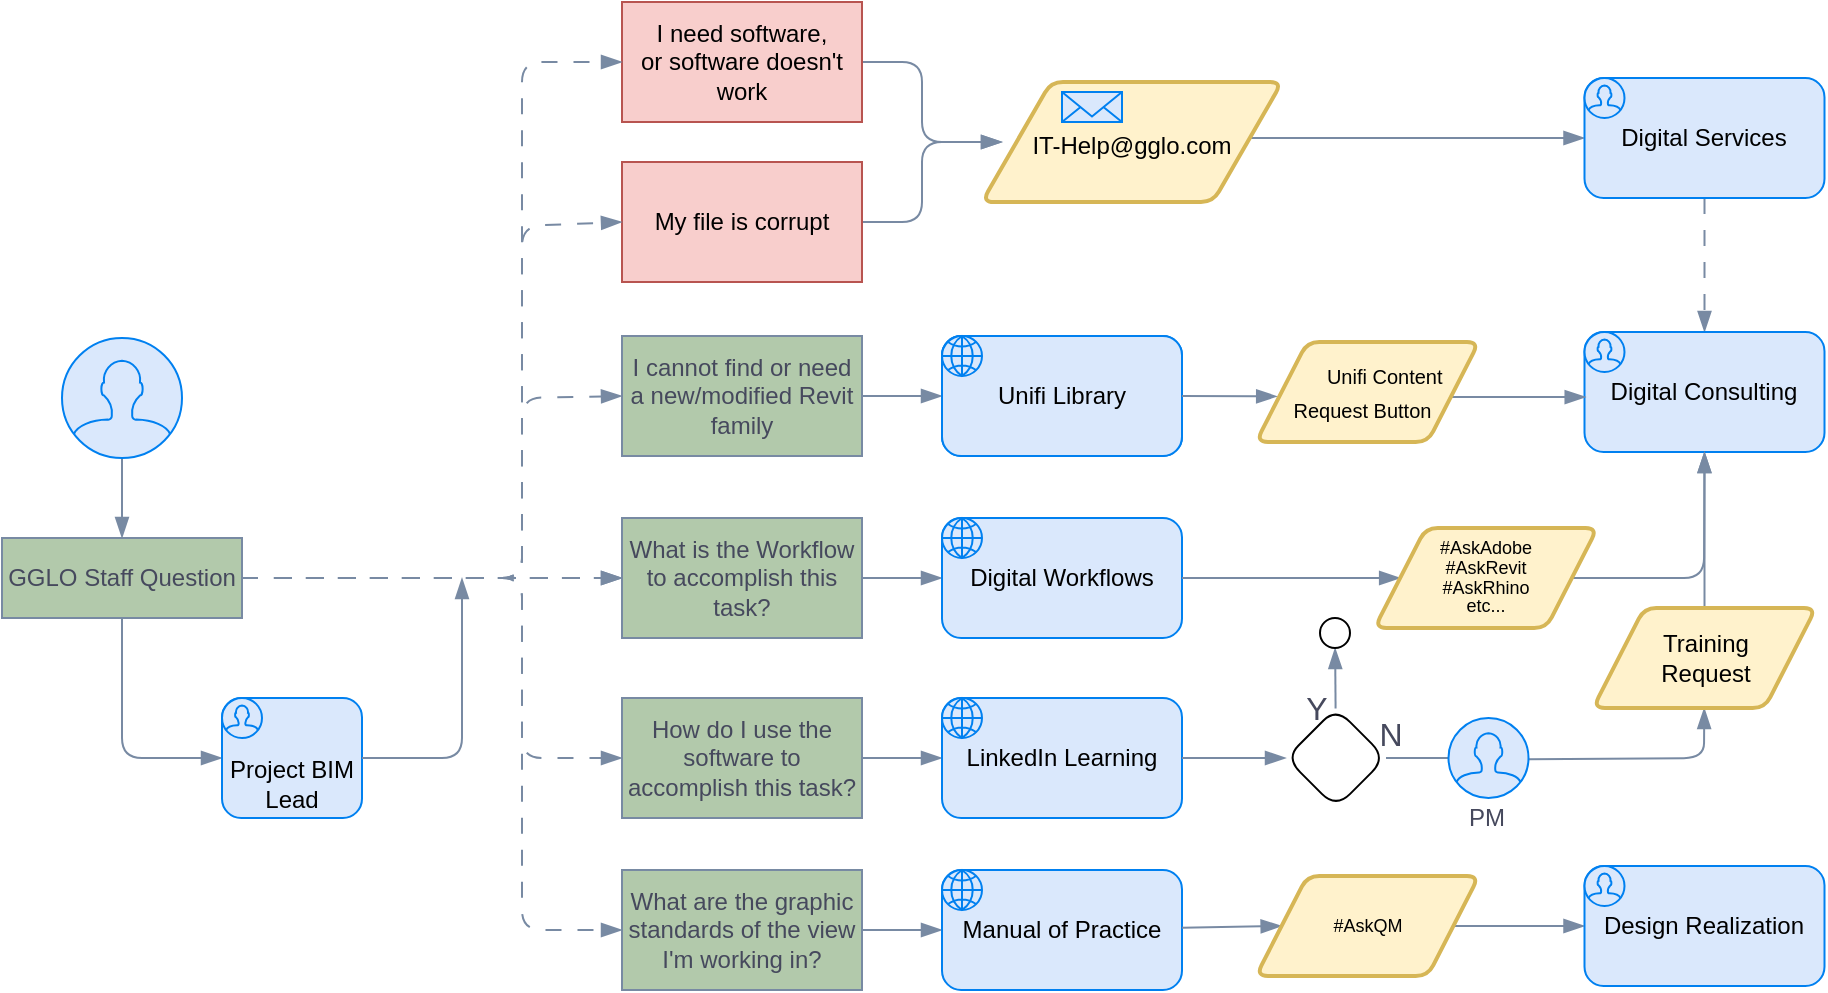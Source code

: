 <mxfile version="21.1.2" type="github">
  <diagram id="C5RBs43oDa-KdzZeNtuy" name="Page-1">
    <mxGraphModel dx="1673" dy="945" grid="1" gridSize="10" guides="1" tooltips="1" connect="1" arrows="1" fold="1" page="1" pageScale="1" pageWidth="827" pageHeight="1169" math="0" shadow="0">
      <root>
        <mxCell id="WIyWlLk6GJQsqaUBKTNV-0" />
        <mxCell id="WIyWlLk6GJQsqaUBKTNV-1" parent="WIyWlLk6GJQsqaUBKTNV-0" />
        <mxCell id="_4j7pE1PJ5TqgcQWV1-j-0" style="edgeStyle=none;orthogonalLoop=1;jettySize=auto;html=1;entryX=0;entryY=0.5;entryDx=0;entryDy=0;strokeColor=#788AA3;fontSize=12;fontColor=#46495D;startSize=8;endSize=8;fillColor=#B2C9AB;rounded=1;endArrow=blockThin;endFill=1;" edge="1" parent="WIyWlLk6GJQsqaUBKTNV-1" source="WIyWlLk6GJQsqaUBKTNV-3" target="WIyWlLk6GJQsqaUBKTNV-7">
          <mxGeometry relative="1" as="geometry">
            <Array as="points">
              <mxPoint x="83" y="550" />
            </Array>
          </mxGeometry>
        </mxCell>
        <mxCell id="_4j7pE1PJ5TqgcQWV1-j-2" value="" style="edgeStyle=none;curved=1;orthogonalLoop=1;jettySize=auto;html=1;strokeColor=#788AA3;fontSize=12;fontColor=default;startSize=8;endSize=8;fillColor=#B2C9AB;dashed=1;dashPattern=8 8;endArrow=blockThin;endFill=1;" edge="1" parent="WIyWlLk6GJQsqaUBKTNV-1" source="WIyWlLk6GJQsqaUBKTNV-3" target="_4j7pE1PJ5TqgcQWV1-j-1">
          <mxGeometry relative="1" as="geometry" />
        </mxCell>
        <mxCell id="WIyWlLk6GJQsqaUBKTNV-3" value="GGLO Staff Question" style="rounded=0;whiteSpace=wrap;html=1;fontSize=12;glass=0;strokeWidth=1;shadow=0;labelBackgroundColor=none;fillColor=#B2C9AB;strokeColor=#788AA3;fontColor=#46495D;" parent="WIyWlLk6GJQsqaUBKTNV-1" vertex="1">
          <mxGeometry x="23" y="440" width="120" height="40" as="geometry" />
        </mxCell>
        <mxCell id="WIyWlLk6GJQsqaUBKTNV-7" value="Project BIM Lead" style="rounded=1;whiteSpace=wrap;html=1;fontSize=12;glass=0;strokeWidth=1;shadow=0;labelBackgroundColor=none;fillColor=#dae8fc;strokeColor=#0080F0;verticalAlign=bottom;dashed=0;arcSize=16;" parent="WIyWlLk6GJQsqaUBKTNV-1" vertex="1">
          <mxGeometry x="133" y="520" width="70" height="60" as="geometry" />
        </mxCell>
        <mxCell id="_4j7pE1PJ5TqgcQWV1-j-38" value="" style="edgeStyle=none;curved=1;orthogonalLoop=1;jettySize=auto;html=1;strokeColor=#788AA3;fontSize=12;fontColor=#46495D;startSize=8;endSize=8;fillColor=#B2C9AB;endArrow=blockThin;endFill=1;" edge="1" parent="WIyWlLk6GJQsqaUBKTNV-1" source="_4j7pE1PJ5TqgcQWV1-j-1" target="_4j7pE1PJ5TqgcQWV1-j-37">
          <mxGeometry relative="1" as="geometry" />
        </mxCell>
        <mxCell id="_4j7pE1PJ5TqgcQWV1-j-1" value="What is the Workflow to accomplish this task?" style="whiteSpace=wrap;html=1;fillColor=#B2C9AB;strokeColor=#788AA3;fontColor=#46495D;rounded=0;glass=0;strokeWidth=1;shadow=0;labelBackgroundColor=none;fontSize=12;" vertex="1" parent="WIyWlLk6GJQsqaUBKTNV-1">
          <mxGeometry x="333" y="430" width="120" height="60" as="geometry" />
        </mxCell>
        <mxCell id="_4j7pE1PJ5TqgcQWV1-j-4" value="" style="edgeStyle=none;orthogonalLoop=1;jettySize=auto;html=1;strokeColor=#788AA3;fontSize=12;fontColor=default;startSize=8;endSize=8;fillColor=#B2C9AB;dashed=1;dashPattern=8 8;endArrow=blockThin;endFill=1;rounded=1;" edge="1" parent="WIyWlLk6GJQsqaUBKTNV-1">
          <mxGeometry relative="1" as="geometry">
            <mxPoint x="160" y="460" as="sourcePoint" />
            <mxPoint x="333" y="460" as="targetPoint" />
          </mxGeometry>
        </mxCell>
        <mxCell id="_4j7pE1PJ5TqgcQWV1-j-5" style="edgeStyle=none;orthogonalLoop=1;jettySize=auto;html=1;strokeColor=#788AA3;fontSize=12;fontColor=#46495D;startSize=8;endSize=8;fillColor=#B2C9AB;rounded=1;endArrow=blockThin;endFill=1;" edge="1" parent="WIyWlLk6GJQsqaUBKTNV-1" source="WIyWlLk6GJQsqaUBKTNV-7">
          <mxGeometry relative="1" as="geometry">
            <mxPoint x="253" y="460" as="targetPoint" />
            <mxPoint x="223" y="570" as="sourcePoint" />
            <Array as="points">
              <mxPoint x="253" y="550" />
            </Array>
          </mxGeometry>
        </mxCell>
        <mxCell id="_4j7pE1PJ5TqgcQWV1-j-40" value="" style="edgeStyle=none;curved=1;orthogonalLoop=1;jettySize=auto;html=1;strokeColor=#788AA3;fontSize=12;fontColor=#46495D;startSize=8;endSize=8;fillColor=#B2C9AB;endArrow=blockThin;endFill=1;" edge="1" parent="WIyWlLk6GJQsqaUBKTNV-1" source="_4j7pE1PJ5TqgcQWV1-j-6" target="_4j7pE1PJ5TqgcQWV1-j-39">
          <mxGeometry relative="1" as="geometry" />
        </mxCell>
        <mxCell id="_4j7pE1PJ5TqgcQWV1-j-6" value="I cannot find or need a new/modified Revit family" style="whiteSpace=wrap;html=1;fillColor=#B2C9AB;strokeColor=#788AA3;fontColor=#46495D;rounded=0;glass=0;strokeWidth=1;shadow=0;labelBackgroundColor=none;fontSize=12;" vertex="1" parent="WIyWlLk6GJQsqaUBKTNV-1">
          <mxGeometry x="333" y="339" width="120" height="60" as="geometry" />
        </mxCell>
        <mxCell id="_4j7pE1PJ5TqgcQWV1-j-45" style="edgeStyle=none;orthogonalLoop=1;jettySize=auto;html=1;entryX=0;entryY=0.5;entryDx=0;entryDy=0;strokeColor=#788AA3;fontSize=12;fontColor=#46495D;startSize=8;endSize=8;fillColor=#B2C9AB;rounded=1;endArrow=blockThin;endFill=1;" edge="1" parent="WIyWlLk6GJQsqaUBKTNV-1" source="_4j7pE1PJ5TqgcQWV1-j-7">
          <mxGeometry relative="1" as="geometry">
            <mxPoint x="523" y="242" as="targetPoint" />
            <Array as="points">
              <mxPoint x="483" y="282" />
              <mxPoint x="483" y="242" />
            </Array>
          </mxGeometry>
        </mxCell>
        <mxCell id="_4j7pE1PJ5TqgcQWV1-j-7" value="My file is corrupt" style="whiteSpace=wrap;html=1;fillColor=#f8cecc;strokeColor=#b85450;rounded=0;glass=0;strokeWidth=1;shadow=0;labelBackgroundColor=none;fontSize=12;" vertex="1" parent="WIyWlLk6GJQsqaUBKTNV-1">
          <mxGeometry x="333" y="252" width="120" height="60" as="geometry" />
        </mxCell>
        <mxCell id="_4j7pE1PJ5TqgcQWV1-j-44" value="" style="edgeStyle=none;orthogonalLoop=1;jettySize=auto;html=1;strokeColor=#788AA3;fontSize=12;fontColor=#46495D;startSize=8;endSize=8;fillColor=#B2C9AB;rounded=1;endArrow=blockThin;endFill=1;" edge="1" parent="WIyWlLk6GJQsqaUBKTNV-1" source="_4j7pE1PJ5TqgcQWV1-j-8">
          <mxGeometry relative="1" as="geometry">
            <mxPoint x="523" y="242" as="targetPoint" />
            <Array as="points">
              <mxPoint x="483" y="202" />
              <mxPoint x="483" y="242" />
            </Array>
          </mxGeometry>
        </mxCell>
        <mxCell id="_4j7pE1PJ5TqgcQWV1-j-8" value="I need software,&lt;br style=&quot;font-size: 12px;&quot;&gt;or software doesn&#39;t work" style="whiteSpace=wrap;html=1;fillColor=#f8cecc;strokeColor=#b85450;rounded=0;glass=0;strokeWidth=1;shadow=0;labelBackgroundColor=none;fontSize=12;" vertex="1" parent="WIyWlLk6GJQsqaUBKTNV-1">
          <mxGeometry x="333" y="172" width="120" height="60" as="geometry" />
        </mxCell>
        <mxCell id="_4j7pE1PJ5TqgcQWV1-j-36" value="" style="edgeStyle=none;curved=1;orthogonalLoop=1;jettySize=auto;html=1;strokeColor=#788AA3;fontSize=12;fontColor=#46495D;startSize=8;endSize=8;fillColor=#B2C9AB;endArrow=blockThin;endFill=1;" edge="1" parent="WIyWlLk6GJQsqaUBKTNV-1" source="_4j7pE1PJ5TqgcQWV1-j-9" target="_4j7pE1PJ5TqgcQWV1-j-35">
          <mxGeometry relative="1" as="geometry" />
        </mxCell>
        <mxCell id="_4j7pE1PJ5TqgcQWV1-j-9" value="How do I use the software to accomplish this task?" style="whiteSpace=wrap;html=1;fillColor=#B2C9AB;strokeColor=#788AA3;fontColor=#46495D;rounded=0;glass=0;strokeWidth=1;shadow=0;labelBackgroundColor=none;fontSize=12;" vertex="1" parent="WIyWlLk6GJQsqaUBKTNV-1">
          <mxGeometry x="333" y="520" width="120" height="60" as="geometry" />
        </mxCell>
        <mxCell id="_4j7pE1PJ5TqgcQWV1-j-30" value="" style="edgeStyle=none;curved=1;orthogonalLoop=1;jettySize=auto;html=1;strokeColor=#788AA3;fontSize=12;fontColor=#46495D;startSize=8;endSize=8;fillColor=#B2C9AB;endArrow=blockThin;endFill=1;" edge="1" parent="WIyWlLk6GJQsqaUBKTNV-1" source="_4j7pE1PJ5TqgcQWV1-j-10" target="_4j7pE1PJ5TqgcQWV1-j-29">
          <mxGeometry relative="1" as="geometry" />
        </mxCell>
        <mxCell id="_4j7pE1PJ5TqgcQWV1-j-10" value="What are the graphic standards of the view I&#39;m working in?" style="whiteSpace=wrap;html=1;fillColor=#B2C9AB;strokeColor=#788AA3;fontColor=#46495D;rounded=0;glass=0;strokeWidth=1;shadow=0;labelBackgroundColor=none;fontSize=12;" vertex="1" parent="WIyWlLk6GJQsqaUBKTNV-1">
          <mxGeometry x="333" y="606" width="120" height="60" as="geometry" />
        </mxCell>
        <mxCell id="_4j7pE1PJ5TqgcQWV1-j-22" value="" style="edgeStyle=none;orthogonalLoop=1;jettySize=auto;html=1;strokeColor=#788AA3;fontSize=12;fontColor=default;startSize=8;endSize=8;fillColor=#B2C9AB;dashed=1;dashPattern=8 8;endArrow=blockThin;endFill=1;entryX=0;entryY=0.5;entryDx=0;entryDy=0;rounded=1;exitX=1;exitY=0.5;exitDx=0;exitDy=0;" edge="1" parent="WIyWlLk6GJQsqaUBKTNV-1" source="WIyWlLk6GJQsqaUBKTNV-3" target="_4j7pE1PJ5TqgcQWV1-j-6">
          <mxGeometry relative="1" as="geometry">
            <mxPoint x="150" y="480" as="sourcePoint" />
            <mxPoint x="333" y="370" as="targetPoint" />
            <Array as="points">
              <mxPoint x="283" y="460" />
              <mxPoint x="283" y="370" />
            </Array>
          </mxGeometry>
        </mxCell>
        <mxCell id="_4j7pE1PJ5TqgcQWV1-j-24" value="" style="edgeStyle=none;orthogonalLoop=1;jettySize=auto;html=1;strokeColor=#788AA3;fontSize=12;fontColor=default;startSize=8;endSize=8;fillColor=#B2C9AB;dashed=1;dashPattern=8 8;endArrow=blockThin;endFill=1;entryX=0;entryY=0.5;entryDx=0;entryDy=0;rounded=1;exitX=1;exitY=0.5;exitDx=0;exitDy=0;" edge="1" parent="WIyWlLk6GJQsqaUBKTNV-1" source="WIyWlLk6GJQsqaUBKTNV-3" target="_4j7pE1PJ5TqgcQWV1-j-7">
          <mxGeometry relative="1" as="geometry">
            <mxPoint x="160" y="480" as="sourcePoint" />
            <mxPoint x="333" y="370" as="targetPoint" />
            <Array as="points">
              <mxPoint x="283" y="460" />
              <mxPoint x="283" y="284" />
            </Array>
          </mxGeometry>
        </mxCell>
        <mxCell id="_4j7pE1PJ5TqgcQWV1-j-25" value="" style="edgeStyle=none;orthogonalLoop=1;jettySize=auto;html=1;strokeColor=#788AA3;fontSize=12;fontColor=default;startSize=8;endSize=8;fillColor=#B2C9AB;dashed=1;dashPattern=8 8;endArrow=blockThin;endFill=1;entryX=0;entryY=0.5;entryDx=0;entryDy=0;rounded=1;exitX=1;exitY=0.5;exitDx=0;exitDy=0;" edge="1" parent="WIyWlLk6GJQsqaUBKTNV-1" source="WIyWlLk6GJQsqaUBKTNV-3" target="_4j7pE1PJ5TqgcQWV1-j-8">
          <mxGeometry relative="1" as="geometry">
            <mxPoint x="113" y="460" as="sourcePoint" />
            <mxPoint x="333" y="280" as="targetPoint" />
            <Array as="points">
              <mxPoint x="283" y="460" />
              <mxPoint x="283" y="202" />
            </Array>
          </mxGeometry>
        </mxCell>
        <mxCell id="_4j7pE1PJ5TqgcQWV1-j-26" value="" style="edgeStyle=none;orthogonalLoop=1;jettySize=auto;html=1;strokeColor=#788AA3;fontSize=12;fontColor=default;startSize=8;endSize=8;fillColor=#B2C9AB;dashed=1;dashPattern=8 8;endArrow=blockThin;endFill=1;entryX=0;entryY=0.5;entryDx=0;entryDy=0;rounded=1;exitX=1;exitY=0.5;exitDx=0;exitDy=0;" edge="1" parent="WIyWlLk6GJQsqaUBKTNV-1" source="WIyWlLk6GJQsqaUBKTNV-3" target="_4j7pE1PJ5TqgcQWV1-j-9">
          <mxGeometry relative="1" as="geometry">
            <mxPoint x="113" y="460" as="sourcePoint" />
            <mxPoint x="333" y="280" as="targetPoint" />
            <Array as="points">
              <mxPoint x="283" y="460" />
              <mxPoint x="283" y="550" />
            </Array>
          </mxGeometry>
        </mxCell>
        <mxCell id="_4j7pE1PJ5TqgcQWV1-j-27" value="" style="edgeStyle=none;orthogonalLoop=1;jettySize=auto;html=1;strokeColor=#788AA3;fontSize=12;fontColor=default;startSize=8;endSize=8;fillColor=#B2C9AB;dashed=1;dashPattern=8 8;endArrow=blockThin;endFill=1;entryX=0;entryY=0.5;entryDx=0;entryDy=0;rounded=1;exitX=1;exitY=0.5;exitDx=0;exitDy=0;" edge="1" parent="WIyWlLk6GJQsqaUBKTNV-1" source="WIyWlLk6GJQsqaUBKTNV-3" target="_4j7pE1PJ5TqgcQWV1-j-10">
          <mxGeometry relative="1" as="geometry">
            <mxPoint x="160" y="460" as="sourcePoint" />
            <mxPoint x="333" y="550" as="targetPoint" />
            <Array as="points">
              <mxPoint x="283" y="460" />
              <mxPoint x="283" y="636" />
            </Array>
          </mxGeometry>
        </mxCell>
        <mxCell id="_4j7pE1PJ5TqgcQWV1-j-72" style="edgeStyle=none;shape=connector;rounded=1;orthogonalLoop=1;jettySize=auto;html=1;entryX=0;entryY=0.5;entryDx=0;entryDy=0;labelBackgroundColor=default;strokeColor=#788AA3;fontFamily=Helvetica;fontSize=12;fontColor=#46495D;endArrow=blockThin;endFill=1;startSize=8;endSize=8;fillColor=#B2C9AB;" edge="1" parent="WIyWlLk6GJQsqaUBKTNV-1" source="_4j7pE1PJ5TqgcQWV1-j-101" target="_4j7pE1PJ5TqgcQWV1-j-70">
          <mxGeometry relative="1" as="geometry" />
        </mxCell>
        <mxCell id="_4j7pE1PJ5TqgcQWV1-j-29" value="Manual of Practice" style="whiteSpace=wrap;html=1;fillColor=#dae8fc;strokeColor=#0080F0;rounded=1;glass=0;strokeWidth=1;shadow=0;labelBackgroundColor=none;fontSize=12;arcSize=16;dashed=0;" vertex="1" parent="WIyWlLk6GJQsqaUBKTNV-1">
          <mxGeometry x="493" y="606" width="120" height="60" as="geometry" />
        </mxCell>
        <mxCell id="_4j7pE1PJ5TqgcQWV1-j-35" value="LinkedIn Learning" style="whiteSpace=wrap;html=1;fillColor=#dae8fc;strokeColor=#0080F0;rounded=1;glass=0;strokeWidth=1;shadow=0;labelBackgroundColor=none;fontSize=12;arcSize=16;dashed=0;" vertex="1" parent="WIyWlLk6GJQsqaUBKTNV-1">
          <mxGeometry x="493" y="520" width="120" height="60" as="geometry" />
        </mxCell>
        <mxCell id="_4j7pE1PJ5TqgcQWV1-j-67" style="edgeStyle=none;shape=connector;rounded=1;orthogonalLoop=1;jettySize=auto;html=1;entryX=0.5;entryY=1;entryDx=0;entryDy=0;labelBackgroundColor=default;strokeColor=#788AA3;fontFamily=Helvetica;fontSize=12;fontColor=#46495D;endArrow=blockThin;endFill=1;startSize=8;endSize=8;fillColor=#B2C9AB;" edge="1" parent="WIyWlLk6GJQsqaUBKTNV-1" source="_4j7pE1PJ5TqgcQWV1-j-100" target="_4j7pE1PJ5TqgcQWV1-j-58">
          <mxGeometry relative="1" as="geometry">
            <Array as="points">
              <mxPoint x="874" y="460" />
            </Array>
          </mxGeometry>
        </mxCell>
        <mxCell id="_4j7pE1PJ5TqgcQWV1-j-37" value="Digital Workflows" style="whiteSpace=wrap;html=1;fillColor=#dae8fc;strokeColor=#0080F0;rounded=1;glass=0;strokeWidth=1;shadow=0;labelBackgroundColor=none;fontSize=12;arcSize=16;dashed=0;" vertex="1" parent="WIyWlLk6GJQsqaUBKTNV-1">
          <mxGeometry x="493" y="430" width="120" height="60" as="geometry" />
        </mxCell>
        <mxCell id="_4j7pE1PJ5TqgcQWV1-j-39" value="Unifi Library" style="whiteSpace=wrap;html=1;fillColor=#dae8fc;strokeColor=#0080F0;rounded=1;glass=0;strokeWidth=1;shadow=0;labelBackgroundColor=none;fontSize=12;arcSize=16;dashed=0;" vertex="1" parent="WIyWlLk6GJQsqaUBKTNV-1">
          <mxGeometry x="493" y="339" width="120" height="60" as="geometry" />
        </mxCell>
        <mxCell id="_4j7pE1PJ5TqgcQWV1-j-48" value="" style="edgeStyle=none;curved=1;orthogonalLoop=1;jettySize=auto;html=1;strokeColor=#788AA3;fontSize=12;fontColor=#46495D;startSize=8;endSize=8;fillColor=#B2C9AB;endArrow=blockThin;endFill=1;exitX=0.847;exitY=0.467;exitDx=0;exitDy=0;exitPerimeter=0;" edge="1" parent="WIyWlLk6GJQsqaUBKTNV-1" source="_4j7pE1PJ5TqgcQWV1-j-46">
          <mxGeometry relative="1" as="geometry">
            <mxPoint x="770" y="240.0" as="sourcePoint" />
            <mxPoint x="814.25" y="240" as="targetPoint" />
          </mxGeometry>
        </mxCell>
        <mxCell id="_4j7pE1PJ5TqgcQWV1-j-46" value="&lt;font style=&quot;font-size: 12px;&quot;&gt;IT-Help@gglo.com&lt;/font&gt;" style="shape=parallelogram;html=1;strokeWidth=2;perimeter=parallelogramPerimeter;whiteSpace=wrap;rounded=1;arcSize=12;size=0.23;strokeColor=#d6b656;fontSize=16;fillColor=#fff2cc;verticalAlign=middle;" vertex="1" parent="WIyWlLk6GJQsqaUBKTNV-1">
          <mxGeometry x="513" y="212" width="150" height="60" as="geometry" />
        </mxCell>
        <mxCell id="_4j7pE1PJ5TqgcQWV1-j-61" style="edgeStyle=none;shape=connector;rounded=1;orthogonalLoop=1;jettySize=auto;html=1;entryX=0.5;entryY=0;entryDx=0;entryDy=0;labelBackgroundColor=default;strokeColor=#788AA3;fontFamily=Helvetica;fontSize=12;fontColor=default;endArrow=blockThin;startSize=8;endSize=8;fillColor=#B2C9AB;dashed=1;dashPattern=8 8;endFill=1;" edge="1" parent="WIyWlLk6GJQsqaUBKTNV-1" source="_4j7pE1PJ5TqgcQWV1-j-49" target="_4j7pE1PJ5TqgcQWV1-j-58">
          <mxGeometry relative="1" as="geometry" />
        </mxCell>
        <mxCell id="_4j7pE1PJ5TqgcQWV1-j-49" value="Digital Services" style="whiteSpace=wrap;html=1;fontSize=12;fillColor=#dae8fc;strokeColor=#0080F0;strokeWidth=1;rounded=1;arcSize=16;glass=0;shadow=0;labelBackgroundColor=none;dashed=0;" vertex="1" parent="WIyWlLk6GJQsqaUBKTNV-1">
          <mxGeometry x="814.25" y="210" width="120" height="60" as="geometry" />
        </mxCell>
        <mxCell id="_4j7pE1PJ5TqgcQWV1-j-50" value="Unifi Library" style="whiteSpace=wrap;html=1;fillColor=#dae8fc;strokeColor=#0080F0;rounded=1;glass=0;strokeWidth=1;shadow=0;labelBackgroundColor=none;fontSize=12;arcSize=16;dashed=0;" vertex="1" parent="WIyWlLk6GJQsqaUBKTNV-1">
          <mxGeometry x="493" y="339" width="120" height="60" as="geometry" />
        </mxCell>
        <mxCell id="_4j7pE1PJ5TqgcQWV1-j-53" value="" style="html=1;verticalLabelPosition=bottom;align=center;labelBackgroundColor=#ffffff;verticalAlign=top;strokeWidth=1;strokeColor=#0080F0;shadow=0;dashed=0;shape=mxgraph.ios7.icons.mail;rounded=1;glass=0;fontFamily=Helvetica;fontSize=12;fontColor=default;fillColor=#dae8fc;" vertex="1" parent="WIyWlLk6GJQsqaUBKTNV-1">
          <mxGeometry x="553" y="217" width="30" height="15" as="geometry" />
        </mxCell>
        <mxCell id="_4j7pE1PJ5TqgcQWV1-j-55" style="edgeStyle=none;shape=connector;rounded=1;orthogonalLoop=1;jettySize=auto;html=1;entryX=0.5;entryY=0;entryDx=0;entryDy=0;labelBackgroundColor=default;strokeColor=#788AA3;fontFamily=Helvetica;fontSize=12;fontColor=default;endArrow=blockThin;startSize=8;endSize=8;fillColor=#B2C9AB;endFill=1;" edge="1" parent="WIyWlLk6GJQsqaUBKTNV-1" source="_4j7pE1PJ5TqgcQWV1-j-54" target="WIyWlLk6GJQsqaUBKTNV-3">
          <mxGeometry relative="1" as="geometry" />
        </mxCell>
        <mxCell id="_4j7pE1PJ5TqgcQWV1-j-54" value="" style="html=1;verticalLabelPosition=bottom;align=center;labelBackgroundColor=#ffffff;verticalAlign=top;strokeWidth=1;strokeColor=#0080F0;shadow=0;dashed=0;shape=mxgraph.ios7.icons.user;rounded=1;glass=0;fontFamily=Helvetica;fontSize=12;fontColor=default;fillColor=#dae8fc;" vertex="1" parent="WIyWlLk6GJQsqaUBKTNV-1">
          <mxGeometry x="53" y="340" width="60" height="60" as="geometry" />
        </mxCell>
        <mxCell id="_4j7pE1PJ5TqgcQWV1-j-56" value="" style="html=1;verticalLabelPosition=bottom;align=center;labelBackgroundColor=#ffffff;verticalAlign=top;strokeWidth=1;strokeColor=#0080F0;shadow=0;dashed=0;shape=mxgraph.ios7.icons.user;rounded=1;glass=0;fontFamily=Helvetica;fontSize=12;fontColor=default;fillColor=#dae8fc;" vertex="1" parent="WIyWlLk6GJQsqaUBKTNV-1">
          <mxGeometry x="133" y="520" width="20" height="20" as="geometry" />
        </mxCell>
        <mxCell id="_4j7pE1PJ5TqgcQWV1-j-57" value="" style="html=1;verticalLabelPosition=bottom;align=center;labelBackgroundColor=#ffffff;verticalAlign=top;strokeWidth=1;strokeColor=#0080F0;shadow=0;dashed=0;shape=mxgraph.ios7.icons.user;rounded=1;glass=0;fontFamily=Helvetica;fontSize=12;fontColor=default;fillColor=#dae8fc;" vertex="1" parent="WIyWlLk6GJQsqaUBKTNV-1">
          <mxGeometry x="814.25" y="210" width="20" height="20" as="geometry" />
        </mxCell>
        <mxCell id="_4j7pE1PJ5TqgcQWV1-j-58" value="Digital Consulting" style="whiteSpace=wrap;html=1;fontSize=12;fillColor=#dae8fc;strokeColor=#0080F0;strokeWidth=1;rounded=1;arcSize=16;glass=0;shadow=0;labelBackgroundColor=none;dashed=0;" vertex="1" parent="WIyWlLk6GJQsqaUBKTNV-1">
          <mxGeometry x="814.25" y="337" width="120" height="60" as="geometry" />
        </mxCell>
        <mxCell id="_4j7pE1PJ5TqgcQWV1-j-59" value="" style="html=1;verticalLabelPosition=bottom;align=center;labelBackgroundColor=#ffffff;verticalAlign=top;strokeWidth=1;strokeColor=#0080F0;shadow=0;dashed=0;shape=mxgraph.ios7.icons.user;rounded=1;glass=0;fontFamily=Helvetica;fontSize=12;fontColor=default;fillColor=#dae8fc;" vertex="1" parent="WIyWlLk6GJQsqaUBKTNV-1">
          <mxGeometry x="814.25" y="337" width="20" height="20" as="geometry" />
        </mxCell>
        <mxCell id="_4j7pE1PJ5TqgcQWV1-j-69" style="edgeStyle=none;shape=connector;rounded=1;orthogonalLoop=1;jettySize=auto;html=1;labelBackgroundColor=default;strokeColor=#788AA3;fontFamily=Helvetica;fontSize=12;fontColor=#46495D;endArrow=blockThin;endFill=1;startSize=8;endSize=8;fillColor=#B2C9AB;exitX=1.005;exitY=0.517;exitDx=0;exitDy=0;exitPerimeter=0;" edge="1" parent="WIyWlLk6GJQsqaUBKTNV-1" source="_4j7pE1PJ5TqgcQWV1-j-87" target="_4j7pE1PJ5TqgcQWV1-j-96">
          <mxGeometry relative="1" as="geometry">
            <mxPoint x="737.25" y="548" as="sourcePoint" />
            <mxPoint x="874.25" y="398" as="targetPoint" />
            <Array as="points">
              <mxPoint x="874" y="550" />
            </Array>
          </mxGeometry>
        </mxCell>
        <mxCell id="_4j7pE1PJ5TqgcQWV1-j-70" value="Design Realization" style="whiteSpace=wrap;html=1;fontSize=12;fillColor=#dae8fc;strokeColor=#0080F0;strokeWidth=1;rounded=1;arcSize=16;glass=0;shadow=0;labelBackgroundColor=none;dashed=0;" vertex="1" parent="WIyWlLk6GJQsqaUBKTNV-1">
          <mxGeometry x="814.25" y="604" width="120" height="60" as="geometry" />
        </mxCell>
        <mxCell id="_4j7pE1PJ5TqgcQWV1-j-71" value="" style="html=1;verticalLabelPosition=bottom;align=center;labelBackgroundColor=#ffffff;verticalAlign=top;strokeWidth=1;strokeColor=#0080F0;shadow=0;dashed=0;shape=mxgraph.ios7.icons.user;rounded=1;glass=0;fontFamily=Helvetica;fontSize=12;fontColor=default;fillColor=#dae8fc;" vertex="1" parent="WIyWlLk6GJQsqaUBKTNV-1">
          <mxGeometry x="814.25" y="604" width="20" height="20" as="geometry" />
        </mxCell>
        <mxCell id="_4j7pE1PJ5TqgcQWV1-j-74" value="" style="edgeStyle=none;shape=connector;rounded=1;orthogonalLoop=1;jettySize=auto;html=1;labelBackgroundColor=default;strokeColor=#788AA3;fontFamily=Helvetica;fontSize=12;fontColor=#46495D;endArrow=blockThin;endFill=1;startSize=8;endSize=8;fillColor=#B2C9AB;" edge="1" parent="WIyWlLk6GJQsqaUBKTNV-1" source="_4j7pE1PJ5TqgcQWV1-j-35" target="_4j7pE1PJ5TqgcQWV1-j-73">
          <mxGeometry relative="1" as="geometry">
            <mxPoint x="613" y="550" as="sourcePoint" />
            <mxPoint x="633" y="610" as="targetPoint" />
            <Array as="points">
              <mxPoint x="633" y="550" />
            </Array>
          </mxGeometry>
        </mxCell>
        <mxCell id="_4j7pE1PJ5TqgcQWV1-j-86" value="" style="edgeStyle=none;shape=connector;rounded=1;orthogonalLoop=1;jettySize=auto;html=1;labelBackgroundColor=default;strokeColor=#788AA3;fontFamily=Helvetica;fontSize=12;fontColor=#46495D;endArrow=blockThin;endFill=1;startSize=8;endSize=8;fillColor=#B2C9AB;" edge="1" parent="WIyWlLk6GJQsqaUBKTNV-1" source="_4j7pE1PJ5TqgcQWV1-j-73" target="_4j7pE1PJ5TqgcQWV1-j-85">
          <mxGeometry relative="1" as="geometry" />
        </mxCell>
        <mxCell id="_4j7pE1PJ5TqgcQWV1-j-73" value="" style="rhombus;whiteSpace=wrap;html=1;rounded=1;shadow=0;glass=0;dashed=0;labelBackgroundColor=#ffffff;strokeWidth=1;fontFamily=Helvetica;fontSize=12;" vertex="1" parent="WIyWlLk6GJQsqaUBKTNV-1">
          <mxGeometry x="665" y="525" width="50" height="50" as="geometry" />
        </mxCell>
        <mxCell id="_4j7pE1PJ5TqgcQWV1-j-83" value="Y" style="text;html=1;align=center;verticalAlign=middle;resizable=0;points=[];autosize=1;strokeColor=none;fillColor=none;fontSize=16;fontFamily=Helvetica;fontColor=#46495D;" vertex="1" parent="WIyWlLk6GJQsqaUBKTNV-1">
          <mxGeometry x="665" y="510" width="30" height="30" as="geometry" />
        </mxCell>
        <mxCell id="_4j7pE1PJ5TqgcQWV1-j-84" value="N" style="text;html=1;align=center;verticalAlign=middle;resizable=0;points=[];autosize=1;strokeColor=none;fillColor=none;fontSize=16;fontFamily=Helvetica;fontColor=#46495D;" vertex="1" parent="WIyWlLk6GJQsqaUBKTNV-1">
          <mxGeometry x="697" y="523" width="40" height="30" as="geometry" />
        </mxCell>
        <mxCell id="_4j7pE1PJ5TqgcQWV1-j-85" value="" style="ellipse;whiteSpace=wrap;html=1;rounded=1;shadow=0;glass=0;dashed=0;labelBackgroundColor=#ffffff;strokeWidth=1;strokeColor=default;fontFamily=Helvetica;fontSize=12;fontColor=default;fillColor=default;" vertex="1" parent="WIyWlLk6GJQsqaUBKTNV-1">
          <mxGeometry x="682" y="480" width="15" height="15" as="geometry" />
        </mxCell>
        <mxCell id="_4j7pE1PJ5TqgcQWV1-j-88" value="" style="edgeStyle=none;shape=connector;rounded=1;orthogonalLoop=1;jettySize=auto;html=1;entryX=0.016;entryY=0.494;entryDx=0;entryDy=0;labelBackgroundColor=default;strokeColor=#788AA3;fontFamily=Helvetica;fontSize=12;fontColor=#46495D;endArrow=blockThin;endFill=1;startSize=8;endSize=8;fillColor=#B2C9AB;exitX=1;exitY=0.5;exitDx=0;exitDy=0;entryPerimeter=0;" edge="1" parent="WIyWlLk6GJQsqaUBKTNV-1" source="_4j7pE1PJ5TqgcQWV1-j-73" target="_4j7pE1PJ5TqgcQWV1-j-87">
          <mxGeometry relative="1" as="geometry">
            <mxPoint x="827.25" y="548" as="sourcePoint" />
            <mxPoint x="874.25" y="398" as="targetPoint" />
            <Array as="points">
              <mxPoint x="770" y="550" />
            </Array>
          </mxGeometry>
        </mxCell>
        <mxCell id="_4j7pE1PJ5TqgcQWV1-j-87" value="" style="html=1;verticalLabelPosition=bottom;align=right;labelBackgroundColor=#ffffff;verticalAlign=middle;strokeWidth=1;strokeColor=#0080F0;shadow=0;dashed=0;shape=mxgraph.ios7.icons.user;rounded=1;glass=0;fontFamily=Helvetica;fontSize=12;fontColor=default;fillColor=#dae8fc;" vertex="1" parent="WIyWlLk6GJQsqaUBKTNV-1">
          <mxGeometry x="746.25" y="530" width="40" height="40" as="geometry" />
        </mxCell>
        <mxCell id="_4j7pE1PJ5TqgcQWV1-j-89" value="PM" style="text;html=1;align=center;verticalAlign=middle;resizable=0;points=[];autosize=1;strokeColor=none;fillColor=none;fontSize=12;fontFamily=Helvetica;fontColor=#46495D;" vertex="1" parent="WIyWlLk6GJQsqaUBKTNV-1">
          <mxGeometry x="745" y="565" width="40" height="30" as="geometry" />
        </mxCell>
        <mxCell id="_4j7pE1PJ5TqgcQWV1-j-90" value="" style="html=1;verticalLabelPosition=bottom;align=center;labelBackgroundColor=#ffffff;verticalAlign=top;strokeWidth=1;strokeColor=#0080F0;shadow=0;dashed=0;shape=mxgraph.ios7.icons.globe;rounded=1;glass=0;fontFamily=Helvetica;fontSize=12;fontColor=#46495D;fillColor=#dae8fc;" vertex="1" parent="WIyWlLk6GJQsqaUBKTNV-1">
          <mxGeometry x="493" y="339" width="20" height="20" as="geometry" />
        </mxCell>
        <mxCell id="_4j7pE1PJ5TqgcQWV1-j-91" value="" style="html=1;verticalLabelPosition=bottom;align=center;labelBackgroundColor=#ffffff;verticalAlign=top;strokeWidth=1;strokeColor=#0080F0;shadow=0;dashed=0;shape=mxgraph.ios7.icons.globe;rounded=1;glass=0;fontFamily=Helvetica;fontSize=12;fontColor=#46495D;fillColor=#dae8fc;" vertex="1" parent="WIyWlLk6GJQsqaUBKTNV-1">
          <mxGeometry x="493" y="430" width="20" height="20" as="geometry" />
        </mxCell>
        <mxCell id="_4j7pE1PJ5TqgcQWV1-j-92" value="" style="html=1;verticalLabelPosition=bottom;align=center;labelBackgroundColor=#ffffff;verticalAlign=top;strokeWidth=1;strokeColor=#0080F0;shadow=0;dashed=0;shape=mxgraph.ios7.icons.globe;rounded=1;glass=0;fontFamily=Helvetica;fontSize=12;fontColor=#46495D;fillColor=#dae8fc;" vertex="1" parent="WIyWlLk6GJQsqaUBKTNV-1">
          <mxGeometry x="493" y="520" width="20" height="20" as="geometry" />
        </mxCell>
        <mxCell id="_4j7pE1PJ5TqgcQWV1-j-93" value="" style="html=1;verticalLabelPosition=bottom;align=center;labelBackgroundColor=#ffffff;verticalAlign=top;strokeWidth=1;strokeColor=#0080F0;shadow=0;dashed=0;shape=mxgraph.ios7.icons.globe;rounded=1;glass=0;fontFamily=Helvetica;fontSize=12;fontColor=#46495D;fillColor=#dae8fc;" vertex="1" parent="WIyWlLk6GJQsqaUBKTNV-1">
          <mxGeometry x="493" y="606" width="20" height="20" as="geometry" />
        </mxCell>
        <mxCell id="_4j7pE1PJ5TqgcQWV1-j-94" style="edgeStyle=none;shape=connector;rounded=1;orthogonalLoop=1;jettySize=auto;html=1;entryX=1;entryY=0.5;entryDx=0;entryDy=0;labelBackgroundColor=default;strokeColor=#788AA3;fontFamily=Helvetica;fontSize=12;fontColor=#46495D;endArrow=blockThin;endFill=1;startSize=8;endSize=8;fillColor=#B2C9AB;" edge="1" parent="WIyWlLk6GJQsqaUBKTNV-1" source="WIyWlLk6GJQsqaUBKTNV-3" target="WIyWlLk6GJQsqaUBKTNV-3">
          <mxGeometry relative="1" as="geometry" />
        </mxCell>
        <mxCell id="_4j7pE1PJ5TqgcQWV1-j-105" style="edgeStyle=none;shape=connector;rounded=1;orthogonalLoop=1;jettySize=auto;html=1;entryX=0.5;entryY=1;entryDx=0;entryDy=0;labelBackgroundColor=default;strokeColor=#788AA3;fontFamily=Helvetica;fontSize=12;fontColor=#46495D;endArrow=blockThin;endFill=1;startSize=8;endSize=8;fillColor=#B2C9AB;" edge="1" parent="WIyWlLk6GJQsqaUBKTNV-1" source="_4j7pE1PJ5TqgcQWV1-j-96" target="_4j7pE1PJ5TqgcQWV1-j-58">
          <mxGeometry relative="1" as="geometry" />
        </mxCell>
        <mxCell id="_4j7pE1PJ5TqgcQWV1-j-96" value="&lt;font style=&quot;font-size: 12px;&quot;&gt;Training&lt;br style=&quot;font-size: 12px;&quot;&gt;Request&lt;/font&gt;" style="shape=parallelogram;html=1;strokeWidth=2;perimeter=parallelogramPerimeter;whiteSpace=wrap;rounded=1;arcSize=12;size=0.23;strokeColor=#d6b656;fontSize=12;fillColor=#fff2cc;verticalAlign=middle;" vertex="1" parent="WIyWlLk6GJQsqaUBKTNV-1">
          <mxGeometry x="818.5" y="475" width="111.5" height="50" as="geometry" />
        </mxCell>
        <mxCell id="_4j7pE1PJ5TqgcQWV1-j-99" style="edgeStyle=none;shape=connector;rounded=1;orthogonalLoop=1;jettySize=auto;html=1;entryX=0.005;entryY=0.542;entryDx=0;entryDy=0;entryPerimeter=0;labelBackgroundColor=default;strokeColor=#788AA3;fontFamily=Helvetica;fontSize=12;fontColor=#46495D;endArrow=blockThin;endFill=1;startSize=8;endSize=8;fillColor=#B2C9AB;exitX=0.874;exitY=0.55;exitDx=0;exitDy=0;exitPerimeter=0;" edge="1" parent="WIyWlLk6GJQsqaUBKTNV-1" source="_4j7pE1PJ5TqgcQWV1-j-97" target="_4j7pE1PJ5TqgcQWV1-j-58">
          <mxGeometry relative="1" as="geometry" />
        </mxCell>
        <mxCell id="_4j7pE1PJ5TqgcQWV1-j-102" value="" style="edgeStyle=none;shape=connector;rounded=1;orthogonalLoop=1;jettySize=auto;html=1;entryX=0;entryY=0.5;entryDx=0;entryDy=0;labelBackgroundColor=default;strokeColor=#788AA3;fontFamily=Helvetica;fontSize=12;fontColor=#46495D;endArrow=blockThin;endFill=1;startSize=8;endSize=8;fillColor=#B2C9AB;" edge="1" parent="WIyWlLk6GJQsqaUBKTNV-1" source="_4j7pE1PJ5TqgcQWV1-j-29" target="_4j7pE1PJ5TqgcQWV1-j-101">
          <mxGeometry relative="1" as="geometry">
            <mxPoint x="613" y="636" as="sourcePoint" />
            <mxPoint x="814" y="634" as="targetPoint" />
          </mxGeometry>
        </mxCell>
        <mxCell id="_4j7pE1PJ5TqgcQWV1-j-101" value="&lt;p style=&quot;line-height: 110%; font-size: 9px;&quot;&gt;#AskQM&lt;/p&gt;" style="shape=parallelogram;html=1;strokeWidth=2;perimeter=parallelogramPerimeter;whiteSpace=wrap;rounded=1;arcSize=12;size=0.23;strokeColor=#d6b656;fontSize=9;fillColor=#fff2cc;verticalAlign=middle;align=center;" vertex="1" parent="WIyWlLk6GJQsqaUBKTNV-1">
          <mxGeometry x="650" y="609" width="111.5" height="50" as="geometry" />
        </mxCell>
        <mxCell id="_4j7pE1PJ5TqgcQWV1-j-103" value="" style="edgeStyle=none;shape=connector;rounded=1;orthogonalLoop=1;jettySize=auto;html=1;entryX=0;entryY=0.5;entryDx=0;entryDy=0;labelBackgroundColor=default;strokeColor=#788AA3;fontFamily=Helvetica;fontSize=12;fontColor=#46495D;endArrow=blockThin;endFill=1;startSize=8;endSize=8;fillColor=#B2C9AB;" edge="1" parent="WIyWlLk6GJQsqaUBKTNV-1" source="_4j7pE1PJ5TqgcQWV1-j-37" target="_4j7pE1PJ5TqgcQWV1-j-100">
          <mxGeometry relative="1" as="geometry">
            <mxPoint x="613" y="460" as="sourcePoint" />
            <mxPoint x="874" y="397" as="targetPoint" />
            <Array as="points" />
          </mxGeometry>
        </mxCell>
        <mxCell id="_4j7pE1PJ5TqgcQWV1-j-100" value="&lt;p style=&quot;line-height: 110%; font-size: 9px;&quot;&gt;#AskAdobe&lt;br style=&quot;font-size: 9px;&quot;&gt;#AskRevit&lt;br style=&quot;font-size: 9px;&quot;&gt;#AskRhino&lt;br style=&quot;font-size: 9px;&quot;&gt;etc...&lt;/p&gt;" style="shape=parallelogram;html=1;strokeWidth=2;perimeter=parallelogramPerimeter;whiteSpace=wrap;rounded=1;arcSize=12;size=0.23;strokeColor=#d6b656;fontSize=9;fillColor=#fff2cc;verticalAlign=middle;align=center;" vertex="1" parent="WIyWlLk6GJQsqaUBKTNV-1">
          <mxGeometry x="709.25" y="435" width="111.5" height="50" as="geometry" />
        </mxCell>
        <mxCell id="_4j7pE1PJ5TqgcQWV1-j-104" value="" style="edgeStyle=none;shape=connector;rounded=1;orthogonalLoop=1;jettySize=auto;html=1;entryX=0.095;entryY=0.544;entryDx=0;entryDy=0;entryPerimeter=0;labelBackgroundColor=default;strokeColor=#788AA3;fontFamily=Helvetica;fontSize=12;fontColor=#46495D;endArrow=blockThin;endFill=1;startSize=8;endSize=8;fillColor=#B2C9AB;exitX=1;exitY=0.5;exitDx=0;exitDy=0;" edge="1" parent="WIyWlLk6GJQsqaUBKTNV-1" source="_4j7pE1PJ5TqgcQWV1-j-50" target="_4j7pE1PJ5TqgcQWV1-j-97">
          <mxGeometry relative="1" as="geometry">
            <mxPoint x="613" y="369" as="sourcePoint" />
            <mxPoint x="815" y="370" as="targetPoint" />
          </mxGeometry>
        </mxCell>
        <mxCell id="_4j7pE1PJ5TqgcQWV1-j-97" value="&lt;p style=&quot;text-align: right; line-height: 70%; font-size: 10px;&quot;&gt;&lt;font style=&quot;font-size: 10px;&quot;&gt;Unifi Content&lt;/font&gt;&lt;/p&gt;&lt;p style=&quot;text-align: right; line-height: 70%; font-size: 10px;&quot;&gt;&lt;font style=&quot;font-size: 10px;&quot;&gt;Request Button&amp;nbsp;&amp;nbsp;&lt;/font&gt;&lt;br&gt;&lt;/p&gt;" style="shape=parallelogram;html=1;strokeWidth=2;perimeter=parallelogramPerimeter;whiteSpace=wrap;rounded=1;arcSize=12;size=0.23;strokeColor=#d6b656;fontSize=16;fillColor=#fff2cc;verticalAlign=middle;" vertex="1" parent="WIyWlLk6GJQsqaUBKTNV-1">
          <mxGeometry x="650" y="342" width="111.5" height="50" as="geometry" />
        </mxCell>
      </root>
    </mxGraphModel>
  </diagram>
</mxfile>
